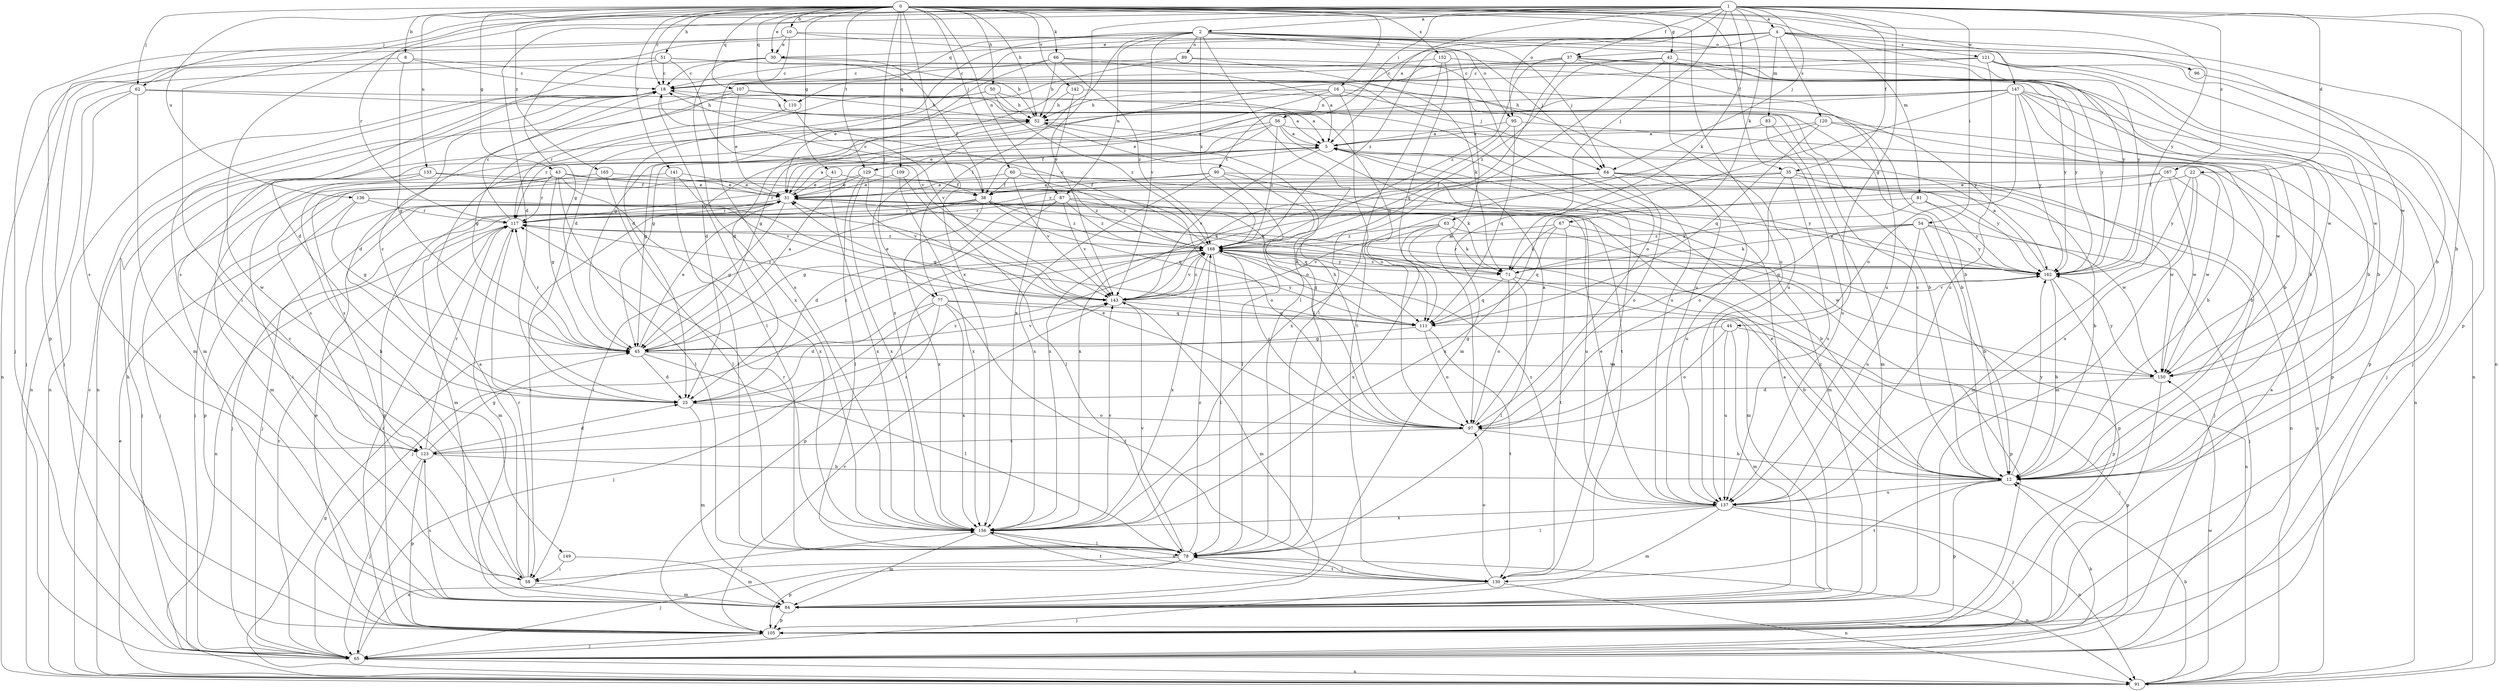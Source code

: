 strict digraph  {
0;
1;
2;
4;
5;
8;
10;
12;
16;
18;
22;
25;
30;
31;
35;
37;
38;
41;
42;
43;
44;
45;
50;
51;
52;
54;
56;
58;
60;
62;
63;
64;
65;
66;
67;
71;
77;
78;
81;
83;
84;
87;
89;
90;
91;
95;
96;
97;
105;
107;
109;
110;
111;
117;
120;
121;
123;
129;
130;
133;
136;
137;
141;
142;
143;
147;
149;
150;
152;
156;
162;
165;
167;
168;
0 -> 8  [label=b];
0 -> 10  [label=b];
0 -> 16  [label=c];
0 -> 18  [label=c];
0 -> 30  [label=e];
0 -> 35  [label=f];
0 -> 41  [label=g];
0 -> 42  [label=g];
0 -> 43  [label=g];
0 -> 50  [label=h];
0 -> 51  [label=h];
0 -> 52  [label=h];
0 -> 60  [label=j];
0 -> 62  [label=j];
0 -> 66  [label=k];
0 -> 77  [label=l];
0 -> 81  [label=m];
0 -> 87  [label=n];
0 -> 107  [label=q];
0 -> 109  [label=q];
0 -> 110  [label=q];
0 -> 129  [label=t];
0 -> 133  [label=u];
0 -> 136  [label=u];
0 -> 137  [label=u];
0 -> 141  [label=v];
0 -> 142  [label=v];
0 -> 147  [label=w];
0 -> 152  [label=x];
0 -> 156  [label=x];
0 -> 162  [label=y];
0 -> 165  [label=z];
1 -> 2  [label=a];
1 -> 4  [label=a];
1 -> 5  [label=a];
1 -> 12  [label=b];
1 -> 22  [label=d];
1 -> 25  [label=d];
1 -> 35  [label=f];
1 -> 37  [label=f];
1 -> 44  [label=g];
1 -> 54  [label=i];
1 -> 56  [label=i];
1 -> 58  [label=i];
1 -> 62  [label=j];
1 -> 63  [label=j];
1 -> 64  [label=j];
1 -> 67  [label=k];
1 -> 71  [label=k];
1 -> 95  [label=o];
1 -> 105  [label=p];
1 -> 117  [label=r];
1 -> 143  [label=v];
1 -> 149  [label=w];
1 -> 167  [label=z];
2 -> 12  [label=b];
2 -> 25  [label=d];
2 -> 45  [label=g];
2 -> 64  [label=j];
2 -> 77  [label=l];
2 -> 78  [label=l];
2 -> 87  [label=n];
2 -> 89  [label=n];
2 -> 95  [label=o];
2 -> 96  [label=o];
2 -> 110  [label=q];
2 -> 143  [label=v];
2 -> 162  [label=y];
2 -> 168  [label=z];
4 -> 25  [label=d];
4 -> 30  [label=e];
4 -> 37  [label=f];
4 -> 83  [label=m];
4 -> 90  [label=n];
4 -> 91  [label=n];
4 -> 120  [label=s];
4 -> 121  [label=s];
4 -> 150  [label=w];
4 -> 162  [label=y];
4 -> 168  [label=z];
5 -> 129  [label=t];
5 -> 143  [label=v];
8 -> 18  [label=c];
8 -> 45  [label=g];
8 -> 64  [label=j];
8 -> 91  [label=n];
10 -> 30  [label=e];
10 -> 64  [label=j];
10 -> 65  [label=j];
10 -> 97  [label=o];
10 -> 105  [label=p];
10 -> 156  [label=x];
12 -> 18  [label=c];
12 -> 31  [label=e];
12 -> 105  [label=p];
12 -> 130  [label=t];
12 -> 137  [label=u];
12 -> 162  [label=y];
12 -> 168  [label=z];
16 -> 12  [label=b];
16 -> 45  [label=g];
16 -> 52  [label=h];
16 -> 97  [label=o];
16 -> 156  [label=x];
16 -> 162  [label=y];
18 -> 52  [label=h];
18 -> 78  [label=l];
18 -> 84  [label=m];
18 -> 91  [label=n];
22 -> 38  [label=f];
22 -> 84  [label=m];
22 -> 137  [label=u];
22 -> 150  [label=w];
22 -> 162  [label=y];
25 -> 18  [label=c];
25 -> 84  [label=m];
25 -> 97  [label=o];
25 -> 168  [label=z];
30 -> 12  [label=b];
30 -> 18  [label=c];
30 -> 38  [label=f];
30 -> 65  [label=j];
30 -> 156  [label=x];
31 -> 5  [label=a];
31 -> 45  [label=g];
31 -> 58  [label=i];
31 -> 65  [label=j];
31 -> 71  [label=k];
31 -> 105  [label=p];
31 -> 117  [label=r];
35 -> 12  [label=b];
35 -> 38  [label=f];
35 -> 65  [label=j];
35 -> 97  [label=o];
35 -> 137  [label=u];
35 -> 156  [label=x];
37 -> 12  [label=b];
37 -> 18  [label=c];
37 -> 25  [label=d];
37 -> 78  [label=l];
37 -> 137  [label=u];
37 -> 150  [label=w];
37 -> 168  [label=z];
38 -> 18  [label=c];
38 -> 58  [label=i];
38 -> 65  [label=j];
38 -> 71  [label=k];
38 -> 84  [label=m];
38 -> 111  [label=q];
38 -> 117  [label=r];
38 -> 137  [label=u];
38 -> 156  [label=x];
38 -> 168  [label=z];
41 -> 31  [label=e];
41 -> 97  [label=o];
41 -> 156  [label=x];
42 -> 12  [label=b];
42 -> 18  [label=c];
42 -> 78  [label=l];
42 -> 137  [label=u];
42 -> 162  [label=y];
42 -> 168  [label=z];
43 -> 31  [label=e];
43 -> 45  [label=g];
43 -> 65  [label=j];
43 -> 78  [label=l];
43 -> 84  [label=m];
43 -> 117  [label=r];
43 -> 150  [label=w];
43 -> 156  [label=x];
44 -> 45  [label=g];
44 -> 65  [label=j];
44 -> 84  [label=m];
44 -> 97  [label=o];
44 -> 137  [label=u];
45 -> 5  [label=a];
45 -> 25  [label=d];
45 -> 31  [label=e];
45 -> 78  [label=l];
45 -> 117  [label=r];
45 -> 143  [label=v];
45 -> 150  [label=w];
45 -> 168  [label=z];
50 -> 5  [label=a];
50 -> 52  [label=h];
50 -> 91  [label=n];
50 -> 123  [label=s];
50 -> 168  [label=z];
51 -> 18  [label=c];
51 -> 25  [label=d];
51 -> 52  [label=h];
51 -> 65  [label=j];
51 -> 137  [label=u];
51 -> 143  [label=v];
52 -> 5  [label=a];
52 -> 45  [label=g];
52 -> 97  [label=o];
54 -> 12  [label=b];
54 -> 65  [label=j];
54 -> 71  [label=k];
54 -> 111  [label=q];
54 -> 137  [label=u];
54 -> 162  [label=y];
54 -> 168  [label=z];
56 -> 5  [label=a];
56 -> 12  [label=b];
56 -> 31  [label=e];
56 -> 38  [label=f];
56 -> 117  [label=r];
56 -> 130  [label=t];
56 -> 168  [label=z];
58 -> 5  [label=a];
58 -> 18  [label=c];
58 -> 52  [label=h];
58 -> 84  [label=m];
58 -> 117  [label=r];
60 -> 38  [label=f];
60 -> 65  [label=j];
60 -> 143  [label=v];
60 -> 162  [label=y];
60 -> 168  [label=z];
62 -> 5  [label=a];
62 -> 52  [label=h];
62 -> 84  [label=m];
62 -> 91  [label=n];
62 -> 123  [label=s];
63 -> 71  [label=k];
63 -> 84  [label=m];
63 -> 105  [label=p];
63 -> 143  [label=v];
63 -> 156  [label=x];
63 -> 168  [label=z];
64 -> 31  [label=e];
64 -> 91  [label=n];
64 -> 97  [label=o];
64 -> 117  [label=r];
64 -> 137  [label=u];
64 -> 156  [label=x];
64 -> 162  [label=y];
65 -> 12  [label=b];
65 -> 91  [label=n];
65 -> 117  [label=r];
65 -> 156  [label=x];
66 -> 5  [label=a];
66 -> 18  [label=c];
66 -> 31  [label=e];
66 -> 52  [label=h];
66 -> 162  [label=y];
66 -> 168  [label=z];
67 -> 71  [label=k];
67 -> 111  [label=q];
67 -> 130  [label=t];
67 -> 150  [label=w];
67 -> 168  [label=z];
71 -> 78  [label=l];
71 -> 97  [label=o];
71 -> 105  [label=p];
71 -> 111  [label=q];
77 -> 12  [label=b];
77 -> 25  [label=d];
77 -> 65  [label=j];
77 -> 111  [label=q];
77 -> 123  [label=s];
77 -> 130  [label=t];
77 -> 156  [label=x];
78 -> 58  [label=i];
78 -> 65  [label=j];
78 -> 91  [label=n];
78 -> 105  [label=p];
78 -> 130  [label=t];
78 -> 143  [label=v];
78 -> 168  [label=z];
81 -> 71  [label=k];
81 -> 117  [label=r];
81 -> 150  [label=w];
81 -> 162  [label=y];
83 -> 5  [label=a];
83 -> 84  [label=m];
83 -> 137  [label=u];
84 -> 5  [label=a];
84 -> 105  [label=p];
84 -> 123  [label=s];
87 -> 12  [label=b];
87 -> 25  [label=d];
87 -> 45  [label=g];
87 -> 111  [label=q];
87 -> 117  [label=r];
87 -> 143  [label=v];
87 -> 168  [label=z];
89 -> 18  [label=c];
89 -> 45  [label=g];
89 -> 71  [label=k];
89 -> 97  [label=o];
90 -> 31  [label=e];
90 -> 38  [label=f];
90 -> 71  [label=k];
90 -> 78  [label=l];
90 -> 84  [label=m];
90 -> 156  [label=x];
91 -> 12  [label=b];
91 -> 18  [label=c];
91 -> 31  [label=e];
91 -> 45  [label=g];
91 -> 150  [label=w];
95 -> 5  [label=a];
95 -> 105  [label=p];
95 -> 111  [label=q];
95 -> 143  [label=v];
96 -> 91  [label=n];
97 -> 5  [label=a];
97 -> 12  [label=b];
97 -> 31  [label=e];
97 -> 52  [label=h];
97 -> 123  [label=s];
97 -> 168  [label=z];
105 -> 5  [label=a];
105 -> 31  [label=e];
105 -> 52  [label=h];
105 -> 65  [label=j];
105 -> 117  [label=r];
105 -> 143  [label=v];
107 -> 25  [label=d];
107 -> 31  [label=e];
107 -> 45  [label=g];
107 -> 52  [label=h];
107 -> 111  [label=q];
107 -> 137  [label=u];
109 -> 31  [label=e];
109 -> 78  [label=l];
109 -> 156  [label=x];
110 -> 117  [label=r];
110 -> 143  [label=v];
111 -> 45  [label=g];
111 -> 97  [label=o];
111 -> 130  [label=t];
117 -> 18  [label=c];
117 -> 84  [label=m];
117 -> 91  [label=n];
117 -> 168  [label=z];
120 -> 5  [label=a];
120 -> 12  [label=b];
120 -> 91  [label=n];
120 -> 111  [label=q];
120 -> 156  [label=x];
121 -> 12  [label=b];
121 -> 18  [label=c];
121 -> 25  [label=d];
121 -> 65  [label=j];
121 -> 137  [label=u];
121 -> 150  [label=w];
123 -> 12  [label=b];
123 -> 25  [label=d];
123 -> 45  [label=g];
123 -> 65  [label=j];
123 -> 105  [label=p];
123 -> 117  [label=r];
129 -> 31  [label=e];
129 -> 38  [label=f];
129 -> 78  [label=l];
129 -> 117  [label=r];
129 -> 143  [label=v];
129 -> 156  [label=x];
130 -> 5  [label=a];
130 -> 65  [label=j];
130 -> 78  [label=l];
130 -> 91  [label=n];
130 -> 97  [label=o];
130 -> 156  [label=x];
133 -> 38  [label=f];
133 -> 58  [label=i];
133 -> 65  [label=j];
133 -> 168  [label=z];
136 -> 45  [label=g];
136 -> 105  [label=p];
136 -> 111  [label=q];
136 -> 117  [label=r];
137 -> 31  [label=e];
137 -> 65  [label=j];
137 -> 78  [label=l];
137 -> 84  [label=m];
137 -> 91  [label=n];
137 -> 156  [label=x];
137 -> 168  [label=z];
141 -> 31  [label=e];
141 -> 78  [label=l];
141 -> 123  [label=s];
141 -> 143  [label=v];
142 -> 12  [label=b];
142 -> 52  [label=h];
142 -> 156  [label=x];
143 -> 31  [label=e];
143 -> 84  [label=m];
143 -> 111  [label=q];
143 -> 117  [label=r];
143 -> 162  [label=y];
143 -> 168  [label=z];
147 -> 12  [label=b];
147 -> 31  [label=e];
147 -> 45  [label=g];
147 -> 52  [label=h];
147 -> 65  [label=j];
147 -> 84  [label=m];
147 -> 97  [label=o];
147 -> 105  [label=p];
147 -> 150  [label=w];
147 -> 162  [label=y];
149 -> 58  [label=i];
149 -> 84  [label=m];
150 -> 25  [label=d];
150 -> 105  [label=p];
150 -> 162  [label=y];
152 -> 18  [label=c];
152 -> 111  [label=q];
152 -> 130  [label=t];
152 -> 162  [label=y];
156 -> 78  [label=l];
156 -> 84  [label=m];
156 -> 117  [label=r];
156 -> 130  [label=t];
156 -> 143  [label=v];
162 -> 5  [label=a];
162 -> 12  [label=b];
162 -> 31  [label=e];
162 -> 105  [label=p];
162 -> 117  [label=r];
162 -> 143  [label=v];
162 -> 168  [label=z];
165 -> 31  [label=e];
165 -> 78  [label=l];
165 -> 123  [label=s];
167 -> 31  [label=e];
167 -> 84  [label=m];
167 -> 91  [label=n];
167 -> 150  [label=w];
167 -> 156  [label=x];
168 -> 18  [label=c];
168 -> 65  [label=j];
168 -> 71  [label=k];
168 -> 78  [label=l];
168 -> 91  [label=n];
168 -> 105  [label=p];
168 -> 111  [label=q];
168 -> 143  [label=v];
168 -> 156  [label=x];
168 -> 162  [label=y];
}
